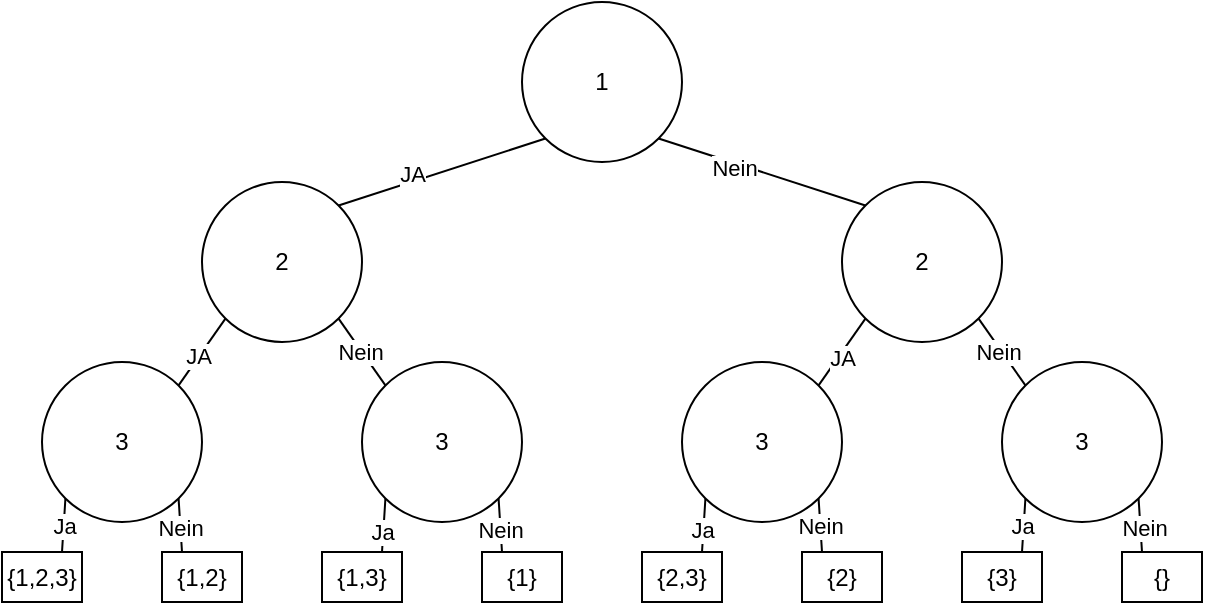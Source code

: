 <mxfile version="22.1.11" type="device">
  <diagram name="Seite-1" id="uhXUXpTjxP7RbRrg_FZa">
    <mxGraphModel dx="819" dy="441" grid="1" gridSize="10" guides="1" tooltips="1" connect="1" arrows="1" fold="1" page="1" pageScale="1" pageWidth="827" pageHeight="1169" math="0" shadow="0">
      <root>
        <mxCell id="0" />
        <mxCell id="1" parent="0" />
        <mxCell id="sh4Ww6qw6h06otgkESir-27" style="rounded=0;orthogonalLoop=1;jettySize=auto;html=1;exitX=0;exitY=1;exitDx=0;exitDy=0;entryX=0.75;entryY=0;entryDx=0;entryDy=0;endArrow=none;endFill=0;" edge="1" parent="1" source="sh4Ww6qw6h06otgkESir-3" target="sh4Ww6qw6h06otgkESir-26">
          <mxGeometry relative="1" as="geometry" />
        </mxCell>
        <mxCell id="sh4Ww6qw6h06otgkESir-43" value="Ja" style="edgeLabel;html=1;align=center;verticalAlign=middle;resizable=0;points=[];" vertex="1" connectable="0" parent="sh4Ww6qw6h06otgkESir-27">
          <mxGeometry x="0.017" relative="1" as="geometry">
            <mxPoint as="offset" />
          </mxGeometry>
        </mxCell>
        <mxCell id="sh4Ww6qw6h06otgkESir-36" style="rounded=0;orthogonalLoop=1;jettySize=auto;html=1;exitX=1;exitY=1;exitDx=0;exitDy=0;entryX=0.25;entryY=0;entryDx=0;entryDy=0;endArrow=none;endFill=0;" edge="1" parent="1" source="sh4Ww6qw6h06otgkESir-3" target="sh4Ww6qw6h06otgkESir-35">
          <mxGeometry relative="1" as="geometry" />
        </mxCell>
        <mxCell id="sh4Ww6qw6h06otgkESir-44" value="Nein" style="edgeLabel;html=1;align=center;verticalAlign=middle;resizable=0;points=[];" vertex="1" connectable="0" parent="sh4Ww6qw6h06otgkESir-36">
          <mxGeometry x="0.061" relative="1" as="geometry">
            <mxPoint as="offset" />
          </mxGeometry>
        </mxCell>
        <mxCell id="sh4Ww6qw6h06otgkESir-3" value="3" style="ellipse;whiteSpace=wrap;html=1;aspect=fixed;" vertex="1" parent="1">
          <mxGeometry x="120" y="400" width="80" height="80" as="geometry" />
        </mxCell>
        <mxCell id="sh4Ww6qw6h06otgkESir-37" style="rounded=0;orthogonalLoop=1;jettySize=auto;html=1;exitX=0;exitY=1;exitDx=0;exitDy=0;entryX=0.75;entryY=0;entryDx=0;entryDy=0;endArrow=none;endFill=0;" edge="1" parent="1" source="sh4Ww6qw6h06otgkESir-4" target="sh4Ww6qw6h06otgkESir-28">
          <mxGeometry relative="1" as="geometry" />
        </mxCell>
        <mxCell id="sh4Ww6qw6h06otgkESir-45" value="Ja" style="edgeLabel;html=1;align=center;verticalAlign=middle;resizable=0;points=[];" vertex="1" connectable="0" parent="sh4Ww6qw6h06otgkESir-37">
          <mxGeometry x="0.233" y="-1" relative="1" as="geometry">
            <mxPoint as="offset" />
          </mxGeometry>
        </mxCell>
        <mxCell id="sh4Ww6qw6h06otgkESir-38" style="rounded=0;orthogonalLoop=1;jettySize=auto;html=1;exitX=1;exitY=1;exitDx=0;exitDy=0;entryX=0.25;entryY=0;entryDx=0;entryDy=0;endArrow=none;endFill=0;" edge="1" parent="1" source="sh4Ww6qw6h06otgkESir-4" target="sh4Ww6qw6h06otgkESir-29">
          <mxGeometry relative="1" as="geometry" />
        </mxCell>
        <mxCell id="sh4Ww6qw6h06otgkESir-46" value="Nein" style="edgeLabel;html=1;align=center;verticalAlign=middle;resizable=0;points=[];" vertex="1" connectable="0" parent="sh4Ww6qw6h06otgkESir-38">
          <mxGeometry x="0.14" y="-1" relative="1" as="geometry">
            <mxPoint as="offset" />
          </mxGeometry>
        </mxCell>
        <mxCell id="sh4Ww6qw6h06otgkESir-4" value="3" style="ellipse;whiteSpace=wrap;html=1;aspect=fixed;" vertex="1" parent="1">
          <mxGeometry x="280" y="400" width="80" height="80" as="geometry" />
        </mxCell>
        <mxCell id="sh4Ww6qw6h06otgkESir-39" style="rounded=0;orthogonalLoop=1;jettySize=auto;html=1;exitX=0;exitY=1;exitDx=0;exitDy=0;entryX=0.75;entryY=0;entryDx=0;entryDy=0;endArrow=none;endFill=0;" edge="1" parent="1" source="sh4Ww6qw6h06otgkESir-5" target="sh4Ww6qw6h06otgkESir-30">
          <mxGeometry relative="1" as="geometry" />
        </mxCell>
        <mxCell id="sh4Ww6qw6h06otgkESir-47" value="Ja" style="edgeLabel;html=1;align=center;verticalAlign=middle;resizable=0;points=[];" vertex="1" connectable="0" parent="sh4Ww6qw6h06otgkESir-39">
          <mxGeometry x="0.147" y="-1" relative="1" as="geometry">
            <mxPoint as="offset" />
          </mxGeometry>
        </mxCell>
        <mxCell id="sh4Ww6qw6h06otgkESir-40" style="rounded=0;orthogonalLoop=1;jettySize=auto;html=1;exitX=1;exitY=1;exitDx=0;exitDy=0;entryX=0.25;entryY=0;entryDx=0;entryDy=0;endArrow=none;endFill=0;" edge="1" parent="1" source="sh4Ww6qw6h06otgkESir-5" target="sh4Ww6qw6h06otgkESir-31">
          <mxGeometry relative="1" as="geometry" />
        </mxCell>
        <mxCell id="sh4Ww6qw6h06otgkESir-48" value="Nein" style="edgeLabel;html=1;align=center;verticalAlign=middle;resizable=0;points=[];" vertex="1" connectable="0" parent="sh4Ww6qw6h06otgkESir-40">
          <mxGeometry x="0.015" relative="1" as="geometry">
            <mxPoint as="offset" />
          </mxGeometry>
        </mxCell>
        <mxCell id="sh4Ww6qw6h06otgkESir-5" value="3" style="ellipse;whiteSpace=wrap;html=1;aspect=fixed;" vertex="1" parent="1">
          <mxGeometry x="440" y="400" width="80" height="80" as="geometry" />
        </mxCell>
        <mxCell id="sh4Ww6qw6h06otgkESir-41" style="rounded=0;orthogonalLoop=1;jettySize=auto;html=1;exitX=0;exitY=1;exitDx=0;exitDy=0;entryX=0.75;entryY=0;entryDx=0;entryDy=0;endArrow=none;endFill=0;" edge="1" parent="1" source="sh4Ww6qw6h06otgkESir-6" target="sh4Ww6qw6h06otgkESir-33">
          <mxGeometry relative="1" as="geometry" />
        </mxCell>
        <mxCell id="sh4Ww6qw6h06otgkESir-49" value="Ja" style="edgeLabel;html=1;align=center;verticalAlign=middle;resizable=0;points=[];" vertex="1" connectable="0" parent="sh4Ww6qw6h06otgkESir-41">
          <mxGeometry x="0.019" y="-1" relative="1" as="geometry">
            <mxPoint as="offset" />
          </mxGeometry>
        </mxCell>
        <mxCell id="sh4Ww6qw6h06otgkESir-42" style="rounded=0;orthogonalLoop=1;jettySize=auto;html=1;exitX=1;exitY=1;exitDx=0;exitDy=0;entryX=0.25;entryY=0;entryDx=0;entryDy=0;endArrow=none;endFill=0;" edge="1" parent="1" source="sh4Ww6qw6h06otgkESir-6" target="sh4Ww6qw6h06otgkESir-32">
          <mxGeometry relative="1" as="geometry" />
        </mxCell>
        <mxCell id="sh4Ww6qw6h06otgkESir-50" value="Nein" style="edgeLabel;html=1;align=center;verticalAlign=middle;resizable=0;points=[];" vertex="1" connectable="0" parent="sh4Ww6qw6h06otgkESir-42">
          <mxGeometry x="0.066" y="2" relative="1" as="geometry">
            <mxPoint as="offset" />
          </mxGeometry>
        </mxCell>
        <mxCell id="sh4Ww6qw6h06otgkESir-6" value="3" style="ellipse;whiteSpace=wrap;html=1;aspect=fixed;" vertex="1" parent="1">
          <mxGeometry x="600" y="400" width="80" height="80" as="geometry" />
        </mxCell>
        <mxCell id="sh4Ww6qw6h06otgkESir-12" style="rounded=0;orthogonalLoop=1;jettySize=auto;html=1;exitX=0;exitY=1;exitDx=0;exitDy=0;entryX=1;entryY=0;entryDx=0;entryDy=0;endArrow=none;endFill=0;" edge="1" parent="1" source="sh4Ww6qw6h06otgkESir-7" target="sh4Ww6qw6h06otgkESir-5">
          <mxGeometry relative="1" as="geometry" />
        </mxCell>
        <mxCell id="sh4Ww6qw6h06otgkESir-20" value="JA" style="edgeLabel;html=1;align=center;verticalAlign=middle;resizable=0;points=[];" vertex="1" connectable="0" parent="sh4Ww6qw6h06otgkESir-12">
          <mxGeometry x="0.102" y="1" relative="1" as="geometry">
            <mxPoint as="offset" />
          </mxGeometry>
        </mxCell>
        <mxCell id="sh4Ww6qw6h06otgkESir-13" style="rounded=0;orthogonalLoop=1;jettySize=auto;html=1;exitX=1;exitY=1;exitDx=0;exitDy=0;entryX=0;entryY=0;entryDx=0;entryDy=0;endArrow=none;endFill=0;" edge="1" parent="1" source="sh4Ww6qw6h06otgkESir-7" target="sh4Ww6qw6h06otgkESir-6">
          <mxGeometry relative="1" as="geometry" />
        </mxCell>
        <mxCell id="sh4Ww6qw6h06otgkESir-21" value="Nein" style="edgeLabel;html=1;align=center;verticalAlign=middle;resizable=0;points=[];" vertex="1" connectable="0" parent="sh4Ww6qw6h06otgkESir-13">
          <mxGeometry x="-0.099" y="-2" relative="1" as="geometry">
            <mxPoint as="offset" />
          </mxGeometry>
        </mxCell>
        <mxCell id="sh4Ww6qw6h06otgkESir-7" value="2" style="ellipse;whiteSpace=wrap;html=1;aspect=fixed;" vertex="1" parent="1">
          <mxGeometry x="520" y="310" width="80" height="80" as="geometry" />
        </mxCell>
        <mxCell id="sh4Ww6qw6h06otgkESir-10" style="rounded=0;orthogonalLoop=1;jettySize=auto;html=1;exitX=0;exitY=1;exitDx=0;exitDy=0;entryX=1;entryY=0;entryDx=0;entryDy=0;endArrow=none;endFill=0;" edge="1" parent="1" source="sh4Ww6qw6h06otgkESir-8" target="sh4Ww6qw6h06otgkESir-3">
          <mxGeometry relative="1" as="geometry" />
        </mxCell>
        <mxCell id="sh4Ww6qw6h06otgkESir-18" value="JA" style="edgeLabel;html=1;align=center;verticalAlign=middle;resizable=0;points=[];" vertex="1" connectable="0" parent="sh4Ww6qw6h06otgkESir-10">
          <mxGeometry x="0.147" y="-1" relative="1" as="geometry">
            <mxPoint as="offset" />
          </mxGeometry>
        </mxCell>
        <mxCell id="sh4Ww6qw6h06otgkESir-11" style="rounded=0;orthogonalLoop=1;jettySize=auto;html=1;exitX=1;exitY=1;exitDx=0;exitDy=0;entryX=0;entryY=0;entryDx=0;entryDy=0;endArrow=none;endFill=0;" edge="1" parent="1" source="sh4Ww6qw6h06otgkESir-8" target="sh4Ww6qw6h06otgkESir-4">
          <mxGeometry relative="1" as="geometry" />
        </mxCell>
        <mxCell id="sh4Ww6qw6h06otgkESir-19" value="Nein" style="edgeLabel;html=1;align=center;verticalAlign=middle;resizable=0;points=[];" vertex="1" connectable="0" parent="sh4Ww6qw6h06otgkESir-11">
          <mxGeometry x="-0.071" y="-1" relative="1" as="geometry">
            <mxPoint as="offset" />
          </mxGeometry>
        </mxCell>
        <mxCell id="sh4Ww6qw6h06otgkESir-8" value="2" style="ellipse;whiteSpace=wrap;html=1;aspect=fixed;" vertex="1" parent="1">
          <mxGeometry x="200" y="310" width="80" height="80" as="geometry" />
        </mxCell>
        <mxCell id="sh4Ww6qw6h06otgkESir-14" style="rounded=0;orthogonalLoop=1;jettySize=auto;html=1;exitX=1;exitY=1;exitDx=0;exitDy=0;entryX=0;entryY=0;entryDx=0;entryDy=0;endArrow=none;endFill=0;" edge="1" parent="1" source="sh4Ww6qw6h06otgkESir-9" target="sh4Ww6qw6h06otgkESir-7">
          <mxGeometry relative="1" as="geometry" />
        </mxCell>
        <mxCell id="sh4Ww6qw6h06otgkESir-22" value="Nein" style="edgeLabel;html=1;align=center;verticalAlign=middle;resizable=0;points=[];" vertex="1" connectable="0" parent="sh4Ww6qw6h06otgkESir-14">
          <mxGeometry x="-0.264" y="-2" relative="1" as="geometry">
            <mxPoint as="offset" />
          </mxGeometry>
        </mxCell>
        <mxCell id="sh4Ww6qw6h06otgkESir-15" style="rounded=0;orthogonalLoop=1;jettySize=auto;html=1;exitX=0;exitY=1;exitDx=0;exitDy=0;entryX=1;entryY=0;entryDx=0;entryDy=0;endArrow=none;endFill=0;" edge="1" parent="1" source="sh4Ww6qw6h06otgkESir-9" target="sh4Ww6qw6h06otgkESir-8">
          <mxGeometry relative="1" as="geometry" />
        </mxCell>
        <mxCell id="sh4Ww6qw6h06otgkESir-17" value="JA" style="edgeLabel;html=1;align=center;verticalAlign=middle;resizable=0;points=[];" vertex="1" connectable="0" parent="sh4Ww6qw6h06otgkESir-15">
          <mxGeometry x="0.268" y="-4" relative="1" as="geometry">
            <mxPoint as="offset" />
          </mxGeometry>
        </mxCell>
        <mxCell id="sh4Ww6qw6h06otgkESir-9" value="1" style="ellipse;whiteSpace=wrap;html=1;aspect=fixed;" vertex="1" parent="1">
          <mxGeometry x="360" y="220" width="80" height="80" as="geometry" />
        </mxCell>
        <mxCell id="sh4Ww6qw6h06otgkESir-26" value="{1,2,3}" style="rounded=0;whiteSpace=wrap;html=1;" vertex="1" parent="1">
          <mxGeometry x="100" y="495" width="40" height="25" as="geometry" />
        </mxCell>
        <mxCell id="sh4Ww6qw6h06otgkESir-28" value="{1,3}" style="rounded=0;whiteSpace=wrap;html=1;" vertex="1" parent="1">
          <mxGeometry x="260" y="495" width="40" height="25" as="geometry" />
        </mxCell>
        <mxCell id="sh4Ww6qw6h06otgkESir-29" value="{1}" style="rounded=0;whiteSpace=wrap;html=1;" vertex="1" parent="1">
          <mxGeometry x="340" y="495" width="40" height="25" as="geometry" />
        </mxCell>
        <mxCell id="sh4Ww6qw6h06otgkESir-30" value="{2,3}" style="rounded=0;whiteSpace=wrap;html=1;" vertex="1" parent="1">
          <mxGeometry x="420" y="495" width="40" height="25" as="geometry" />
        </mxCell>
        <mxCell id="sh4Ww6qw6h06otgkESir-31" value="{2}" style="rounded=0;whiteSpace=wrap;html=1;" vertex="1" parent="1">
          <mxGeometry x="500" y="495" width="40" height="25" as="geometry" />
        </mxCell>
        <mxCell id="sh4Ww6qw6h06otgkESir-32" value="{}" style="rounded=0;whiteSpace=wrap;html=1;" vertex="1" parent="1">
          <mxGeometry x="660" y="495" width="40" height="25" as="geometry" />
        </mxCell>
        <mxCell id="sh4Ww6qw6h06otgkESir-33" value="{3}" style="rounded=0;whiteSpace=wrap;html=1;" vertex="1" parent="1">
          <mxGeometry x="580" y="495" width="40" height="25" as="geometry" />
        </mxCell>
        <mxCell id="sh4Ww6qw6h06otgkESir-35" value="{1,2}" style="rounded=0;whiteSpace=wrap;html=1;" vertex="1" parent="1">
          <mxGeometry x="180" y="495" width="40" height="25" as="geometry" />
        </mxCell>
      </root>
    </mxGraphModel>
  </diagram>
</mxfile>
